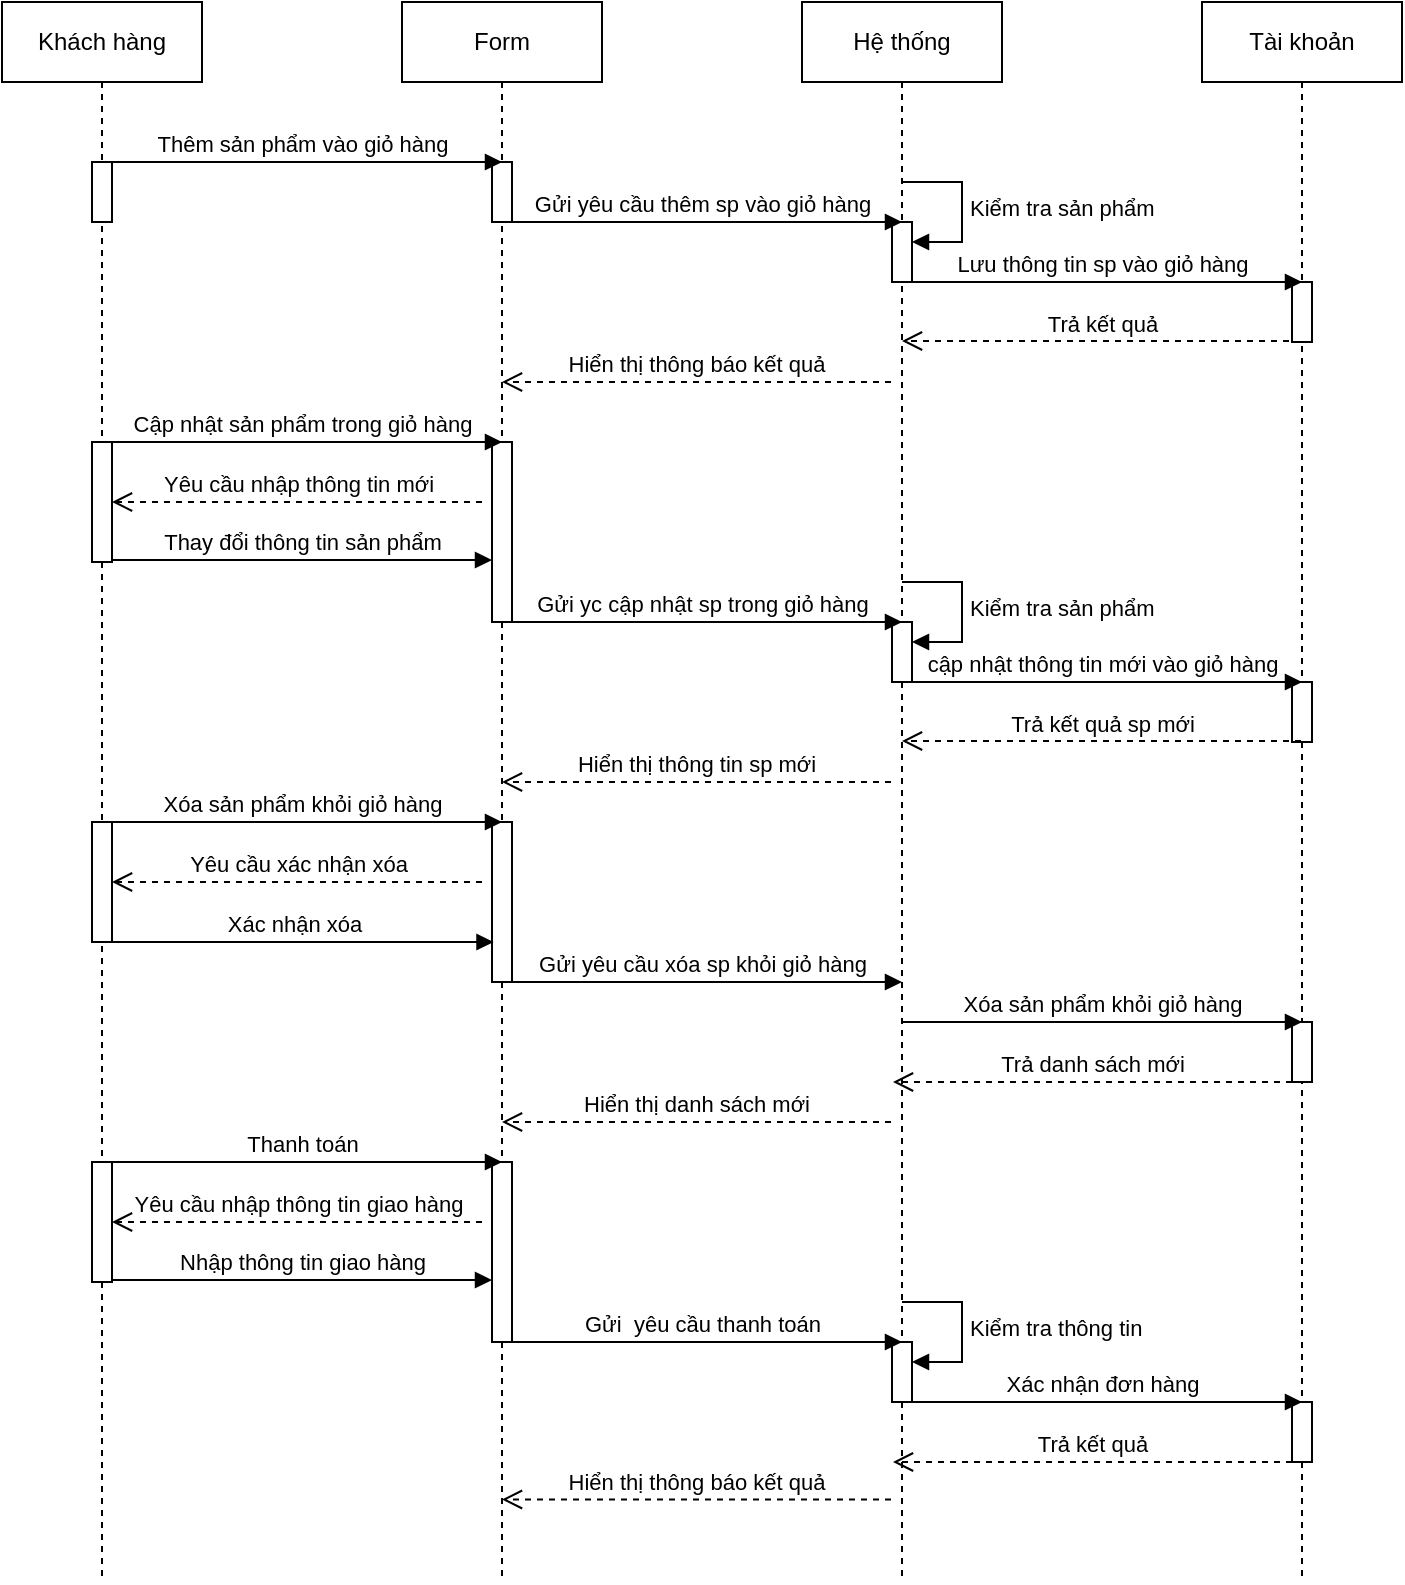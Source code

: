 <mxfile version="22.0.8" type="device">
  <diagram name="Page-1" id="IPyXwgTkMK_uV7kucTJg">
    <mxGraphModel dx="1585" dy="845" grid="1" gridSize="10" guides="1" tooltips="1" connect="1" arrows="1" fold="1" page="1" pageScale="1" pageWidth="850" pageHeight="1100" math="0" shadow="0">
      <root>
        <mxCell id="0" />
        <mxCell id="1" parent="0" />
        <mxCell id="4KdZtvUiBNLbT4sssHzH-1" value="Khách hàng" style="shape=umlLifeline;perimeter=lifelinePerimeter;whiteSpace=wrap;html=1;container=1;dropTarget=0;collapsible=0;recursiveResize=0;outlineConnect=0;portConstraint=eastwest;newEdgeStyle={&quot;curved&quot;:0,&quot;rounded&quot;:0};" vertex="1" parent="1">
          <mxGeometry x="40" y="60" width="100" height="790" as="geometry" />
        </mxCell>
        <mxCell id="4KdZtvUiBNLbT4sssHzH-2" value="" style="html=1;points=[[0,0,0,0,5],[0,1,0,0,-5],[1,0,0,0,5],[1,1,0,0,-5]];perimeter=orthogonalPerimeter;outlineConnect=0;targetShapes=umlLifeline;portConstraint=eastwest;newEdgeStyle={&quot;curved&quot;:0,&quot;rounded&quot;:0};" vertex="1" parent="4KdZtvUiBNLbT4sssHzH-1">
          <mxGeometry x="45" y="80" width="10" height="30" as="geometry" />
        </mxCell>
        <mxCell id="4KdZtvUiBNLbT4sssHzH-33" value="" style="html=1;points=[[0,0,0,0,5],[0,1,0,0,-5],[1,0,0,0,5],[1,1,0,0,-5]];perimeter=orthogonalPerimeter;outlineConnect=0;targetShapes=umlLifeline;portConstraint=eastwest;newEdgeStyle={&quot;curved&quot;:0,&quot;rounded&quot;:0};" vertex="1" parent="4KdZtvUiBNLbT4sssHzH-1">
          <mxGeometry x="45" y="410" width="10" height="60" as="geometry" />
        </mxCell>
        <mxCell id="4KdZtvUiBNLbT4sssHzH-3" value="Form" style="shape=umlLifeline;perimeter=lifelinePerimeter;whiteSpace=wrap;html=1;container=1;dropTarget=0;collapsible=0;recursiveResize=0;outlineConnect=0;portConstraint=eastwest;newEdgeStyle={&quot;curved&quot;:0,&quot;rounded&quot;:0};" vertex="1" parent="1">
          <mxGeometry x="240" y="60" width="100" height="790" as="geometry" />
        </mxCell>
        <mxCell id="4KdZtvUiBNLbT4sssHzH-4" value="" style="html=1;points=[[0,0,0,0,5],[0,1,0,0,-5],[1,0,0,0,5],[1,1,0,0,-5]];perimeter=orthogonalPerimeter;outlineConnect=0;targetShapes=umlLifeline;portConstraint=eastwest;newEdgeStyle={&quot;curved&quot;:0,&quot;rounded&quot;:0};" vertex="1" parent="4KdZtvUiBNLbT4sssHzH-3">
          <mxGeometry x="45" y="80" width="10" height="30" as="geometry" />
        </mxCell>
        <mxCell id="4KdZtvUiBNLbT4sssHzH-23" value="" style="html=1;points=[[0,0,0,0,5],[0,1,0,0,-5],[1,0,0,0,5],[1,1,0,0,-5]];perimeter=orthogonalPerimeter;outlineConnect=0;targetShapes=umlLifeline;portConstraint=eastwest;newEdgeStyle={&quot;curved&quot;:0,&quot;rounded&quot;:0};" vertex="1" parent="4KdZtvUiBNLbT4sssHzH-3">
          <mxGeometry x="45" y="220" width="10" height="90" as="geometry" />
        </mxCell>
        <mxCell id="4KdZtvUiBNLbT4sssHzH-35" value="" style="html=1;points=[[0,0,0,0,5],[0,1,0,0,-5],[1,0,0,0,5],[1,1,0,0,-5]];perimeter=orthogonalPerimeter;outlineConnect=0;targetShapes=umlLifeline;portConstraint=eastwest;newEdgeStyle={&quot;curved&quot;:0,&quot;rounded&quot;:0};" vertex="1" parent="4KdZtvUiBNLbT4sssHzH-3">
          <mxGeometry x="45" y="410" width="10" height="80" as="geometry" />
        </mxCell>
        <mxCell id="4KdZtvUiBNLbT4sssHzH-47" value="" style="html=1;points=[[0,0,0,0,5],[0,1,0,0,-5],[1,0,0,0,5],[1,1,0,0,-5]];perimeter=orthogonalPerimeter;outlineConnect=0;targetShapes=umlLifeline;portConstraint=eastwest;newEdgeStyle={&quot;curved&quot;:0,&quot;rounded&quot;:0};" vertex="1" parent="4KdZtvUiBNLbT4sssHzH-3">
          <mxGeometry x="45" y="580" width="10" height="90" as="geometry" />
        </mxCell>
        <mxCell id="4KdZtvUiBNLbT4sssHzH-6" value="Hệ thống" style="shape=umlLifeline;perimeter=lifelinePerimeter;whiteSpace=wrap;html=1;container=1;dropTarget=0;collapsible=0;recursiveResize=0;outlineConnect=0;portConstraint=eastwest;newEdgeStyle={&quot;curved&quot;:0,&quot;rounded&quot;:0};" vertex="1" parent="1">
          <mxGeometry x="440" y="60" width="100" height="790" as="geometry" />
        </mxCell>
        <mxCell id="4KdZtvUiBNLbT4sssHzH-18" value="" style="html=1;points=[[0,0,0,0,5],[0,1,0,0,-5],[1,0,0,0,5],[1,1,0,0,-5]];perimeter=orthogonalPerimeter;outlineConnect=0;targetShapes=umlLifeline;portConstraint=eastwest;newEdgeStyle={&quot;curved&quot;:0,&quot;rounded&quot;:0};" vertex="1" parent="4KdZtvUiBNLbT4sssHzH-6">
          <mxGeometry x="45" y="110" width="10" height="30" as="geometry" />
        </mxCell>
        <mxCell id="4KdZtvUiBNLbT4sssHzH-19" value="Kiểm tra sản phẩm" style="html=1;align=left;spacingLeft=2;endArrow=block;rounded=0;edgeStyle=orthogonalEdgeStyle;curved=0;rounded=0;" edge="1" target="4KdZtvUiBNLbT4sssHzH-18" parent="4KdZtvUiBNLbT4sssHzH-6">
          <mxGeometry relative="1" as="geometry">
            <mxPoint x="50" y="90" as="sourcePoint" />
            <Array as="points">
              <mxPoint x="80" y="120" />
            </Array>
          </mxGeometry>
        </mxCell>
        <mxCell id="4KdZtvUiBNLbT4sssHzH-27" value="" style="html=1;points=[[0,0,0,0,5],[0,1,0,0,-5],[1,0,0,0,5],[1,1,0,0,-5]];perimeter=orthogonalPerimeter;outlineConnect=0;targetShapes=umlLifeline;portConstraint=eastwest;newEdgeStyle={&quot;curved&quot;:0,&quot;rounded&quot;:0};" vertex="1" parent="4KdZtvUiBNLbT4sssHzH-6">
          <mxGeometry x="45" y="310" width="10" height="30" as="geometry" />
        </mxCell>
        <mxCell id="4KdZtvUiBNLbT4sssHzH-28" value="Kiểm tra sản phẩm" style="html=1;align=left;spacingLeft=2;endArrow=block;rounded=0;edgeStyle=orthogonalEdgeStyle;curved=0;rounded=0;" edge="1" target="4KdZtvUiBNLbT4sssHzH-27" parent="4KdZtvUiBNLbT4sssHzH-6">
          <mxGeometry relative="1" as="geometry">
            <mxPoint x="50" y="290" as="sourcePoint" />
            <Array as="points">
              <mxPoint x="80" y="320" />
            </Array>
          </mxGeometry>
        </mxCell>
        <mxCell id="4KdZtvUiBNLbT4sssHzH-49" value="" style="html=1;points=[[0,0,0,0,5],[0,1,0,0,-5],[1,0,0,0,5],[1,1,0,0,-5]];perimeter=orthogonalPerimeter;outlineConnect=0;targetShapes=umlLifeline;portConstraint=eastwest;newEdgeStyle={&quot;curved&quot;:0,&quot;rounded&quot;:0};" vertex="1" parent="4KdZtvUiBNLbT4sssHzH-6">
          <mxGeometry x="45" y="670" width="10" height="30" as="geometry" />
        </mxCell>
        <mxCell id="4KdZtvUiBNLbT4sssHzH-50" value="Kiểm tra thông tin" style="html=1;align=left;spacingLeft=2;endArrow=block;rounded=0;edgeStyle=orthogonalEdgeStyle;curved=0;rounded=0;" edge="1" target="4KdZtvUiBNLbT4sssHzH-49" parent="4KdZtvUiBNLbT4sssHzH-6">
          <mxGeometry relative="1" as="geometry">
            <mxPoint x="50" y="650" as="sourcePoint" />
            <Array as="points">
              <mxPoint x="80" y="680" />
            </Array>
          </mxGeometry>
        </mxCell>
        <mxCell id="4KdZtvUiBNLbT4sssHzH-8" value="Hiển thị thông báo kết quả" style="html=1;verticalAlign=bottom;endArrow=open;dashed=1;endSize=8;curved=0;rounded=0;" edge="1" parent="1">
          <mxGeometry relative="1" as="geometry">
            <mxPoint x="484.5" y="250" as="sourcePoint" />
            <mxPoint x="290" y="250" as="targetPoint" />
            <Array as="points" />
          </mxGeometry>
        </mxCell>
        <mxCell id="4KdZtvUiBNLbT4sssHzH-10" value="Thêm sản phẩm vào giỏ hàng" style="html=1;verticalAlign=bottom;endArrow=block;curved=0;rounded=0;" edge="1" parent="1">
          <mxGeometry width="80" relative="1" as="geometry">
            <mxPoint x="90" y="140" as="sourcePoint" />
            <mxPoint x="290" y="140" as="targetPoint" />
          </mxGeometry>
        </mxCell>
        <mxCell id="4KdZtvUiBNLbT4sssHzH-12" value="Trả kết quả" style="html=1;verticalAlign=bottom;endArrow=open;dashed=1;endSize=8;curved=0;rounded=0;" edge="1" parent="1">
          <mxGeometry relative="1" as="geometry">
            <mxPoint x="689.5" y="229.5" as="sourcePoint" />
            <mxPoint x="490" y="229.5" as="targetPoint" />
            <Array as="points">
              <mxPoint x="565" y="229.5" />
            </Array>
          </mxGeometry>
        </mxCell>
        <mxCell id="4KdZtvUiBNLbT4sssHzH-13" value="Tài khoản" style="shape=umlLifeline;perimeter=lifelinePerimeter;whiteSpace=wrap;html=1;container=1;dropTarget=0;collapsible=0;recursiveResize=0;outlineConnect=0;portConstraint=eastwest;newEdgeStyle={&quot;curved&quot;:0,&quot;rounded&quot;:0};" vertex="1" parent="1">
          <mxGeometry x="640" y="60" width="100" height="790" as="geometry" />
        </mxCell>
        <mxCell id="4KdZtvUiBNLbT4sssHzH-14" value="" style="html=1;points=[[0,0,0,0,5],[0,1,0,0,-5],[1,0,0,0,5],[1,1,0,0,-5]];perimeter=orthogonalPerimeter;outlineConnect=0;targetShapes=umlLifeline;portConstraint=eastwest;newEdgeStyle={&quot;curved&quot;:0,&quot;rounded&quot;:0};" vertex="1" parent="4KdZtvUiBNLbT4sssHzH-13">
          <mxGeometry x="45" y="140" width="10" height="30" as="geometry" />
        </mxCell>
        <mxCell id="4KdZtvUiBNLbT4sssHzH-29" value="" style="html=1;points=[[0,0,0,0,5],[0,1,0,0,-5],[1,0,0,0,5],[1,1,0,0,-5]];perimeter=orthogonalPerimeter;outlineConnect=0;targetShapes=umlLifeline;portConstraint=eastwest;newEdgeStyle={&quot;curved&quot;:0,&quot;rounded&quot;:0};" vertex="1" parent="4KdZtvUiBNLbT4sssHzH-13">
          <mxGeometry x="45" y="340" width="10" height="30" as="geometry" />
        </mxCell>
        <mxCell id="4KdZtvUiBNLbT4sssHzH-30" value="cập nhật thông tin mới vào giỏ hàng" style="html=1;verticalAlign=bottom;endArrow=block;curved=0;rounded=0;" edge="1" parent="4KdZtvUiBNLbT4sssHzH-13">
          <mxGeometry width="80" relative="1" as="geometry">
            <mxPoint x="-150" y="340" as="sourcePoint" />
            <mxPoint x="50" y="340" as="targetPoint" />
          </mxGeometry>
        </mxCell>
        <mxCell id="4KdZtvUiBNLbT4sssHzH-31" value="Trả kết quả sp mới" style="html=1;verticalAlign=bottom;endArrow=open;dashed=1;endSize=8;curved=0;rounded=0;" edge="1" parent="4KdZtvUiBNLbT4sssHzH-13">
          <mxGeometry relative="1" as="geometry">
            <mxPoint x="49.5" y="369.5" as="sourcePoint" />
            <mxPoint x="-150" y="369.5" as="targetPoint" />
            <Array as="points">
              <mxPoint x="-75" y="369.5" />
            </Array>
          </mxGeometry>
        </mxCell>
        <mxCell id="4KdZtvUiBNLbT4sssHzH-40" value="" style="html=1;points=[[0,0,0,0,5],[0,1,0,0,-5],[1,0,0,0,5],[1,1,0,0,-5]];perimeter=orthogonalPerimeter;outlineConnect=0;targetShapes=umlLifeline;portConstraint=eastwest;newEdgeStyle={&quot;curved&quot;:0,&quot;rounded&quot;:0};" vertex="1" parent="4KdZtvUiBNLbT4sssHzH-13">
          <mxGeometry x="45" y="510" width="10" height="30" as="geometry" />
        </mxCell>
        <mxCell id="4KdZtvUiBNLbT4sssHzH-52" value="" style="html=1;points=[[0,0,0,0,5],[0,1,0,0,-5],[1,0,0,0,5],[1,1,0,0,-5]];perimeter=orthogonalPerimeter;outlineConnect=0;targetShapes=umlLifeline;portConstraint=eastwest;newEdgeStyle={&quot;curved&quot;:0,&quot;rounded&quot;:0};" vertex="1" parent="4KdZtvUiBNLbT4sssHzH-13">
          <mxGeometry x="45" y="700" width="10" height="30" as="geometry" />
        </mxCell>
        <mxCell id="4KdZtvUiBNLbT4sssHzH-17" value="Gửi yêu cầu thêm sp vào giỏ hàng" style="html=1;verticalAlign=bottom;endArrow=block;curved=0;rounded=0;" edge="1" parent="1">
          <mxGeometry width="80" relative="1" as="geometry">
            <mxPoint x="290" y="170" as="sourcePoint" />
            <mxPoint x="490" y="170" as="targetPoint" />
          </mxGeometry>
        </mxCell>
        <mxCell id="4KdZtvUiBNLbT4sssHzH-20" value="Lưu thông tin sp vào giỏ hàng" style="html=1;verticalAlign=bottom;endArrow=block;curved=0;rounded=0;" edge="1" parent="1">
          <mxGeometry width="80" relative="1" as="geometry">
            <mxPoint x="490" y="200" as="sourcePoint" />
            <mxPoint x="690" y="200" as="targetPoint" />
          </mxGeometry>
        </mxCell>
        <mxCell id="4KdZtvUiBNLbT4sssHzH-21" value="" style="html=1;points=[[0,0,0,0,5],[0,1,0,0,-5],[1,0,0,0,5],[1,1,0,0,-5]];perimeter=orthogonalPerimeter;outlineConnect=0;targetShapes=umlLifeline;portConstraint=eastwest;newEdgeStyle={&quot;curved&quot;:0,&quot;rounded&quot;:0};" vertex="1" parent="1">
          <mxGeometry x="85" y="280" width="10" height="60" as="geometry" />
        </mxCell>
        <mxCell id="4KdZtvUiBNLbT4sssHzH-22" value="Cập nhật sản phẩm trong giỏ hàng" style="html=1;verticalAlign=bottom;endArrow=block;curved=0;rounded=0;" edge="1" parent="1">
          <mxGeometry width="80" relative="1" as="geometry">
            <mxPoint x="90" y="280" as="sourcePoint" />
            <mxPoint x="290" y="280" as="targetPoint" />
          </mxGeometry>
        </mxCell>
        <mxCell id="4KdZtvUiBNLbT4sssHzH-24" value="Yêu cầu nhập thông tin mới" style="html=1;verticalAlign=bottom;endArrow=open;dashed=1;endSize=8;curved=0;rounded=0;" edge="1" parent="1">
          <mxGeometry relative="1" as="geometry">
            <mxPoint x="280" y="310" as="sourcePoint" />
            <mxPoint x="95" y="310" as="targetPoint" />
            <Array as="points" />
          </mxGeometry>
        </mxCell>
        <mxCell id="4KdZtvUiBNLbT4sssHzH-25" value="Thay đổi thông tin sản phẩm" style="html=1;verticalAlign=bottom;endArrow=block;curved=0;rounded=0;" edge="1" parent="1" target="4KdZtvUiBNLbT4sssHzH-23">
          <mxGeometry width="80" relative="1" as="geometry">
            <mxPoint x="95" y="339" as="sourcePoint" />
            <mxPoint x="280" y="339" as="targetPoint" />
          </mxGeometry>
        </mxCell>
        <mxCell id="4KdZtvUiBNLbT4sssHzH-26" value="Gửi yc cập nhật sp trong giỏ hàng" style="html=1;verticalAlign=bottom;endArrow=block;curved=0;rounded=0;" edge="1" parent="1">
          <mxGeometry width="80" relative="1" as="geometry">
            <mxPoint x="290" y="370" as="sourcePoint" />
            <mxPoint x="490" y="370" as="targetPoint" />
          </mxGeometry>
        </mxCell>
        <mxCell id="4KdZtvUiBNLbT4sssHzH-32" value="Hiển thị thông tin sp mới" style="html=1;verticalAlign=bottom;endArrow=open;dashed=1;endSize=8;curved=0;rounded=0;" edge="1" parent="1">
          <mxGeometry relative="1" as="geometry">
            <mxPoint x="484.5" y="450" as="sourcePoint" />
            <mxPoint x="290" y="450" as="targetPoint" />
            <Array as="points" />
          </mxGeometry>
        </mxCell>
        <mxCell id="4KdZtvUiBNLbT4sssHzH-34" value="Xóa sản phẩm khỏi giỏ hàng" style="html=1;verticalAlign=bottom;endArrow=block;curved=0;rounded=0;" edge="1" parent="1">
          <mxGeometry width="80" relative="1" as="geometry">
            <mxPoint x="90" y="470" as="sourcePoint" />
            <mxPoint x="290" y="470" as="targetPoint" />
          </mxGeometry>
        </mxCell>
        <mxCell id="4KdZtvUiBNLbT4sssHzH-36" value="Gửi yêu cầu xóa sp khỏi giỏ hàng" style="html=1;verticalAlign=bottom;endArrow=block;curved=0;rounded=0;" edge="1" parent="1">
          <mxGeometry width="80" relative="1" as="geometry">
            <mxPoint x="290" y="550" as="sourcePoint" />
            <mxPoint x="490" y="550" as="targetPoint" />
          </mxGeometry>
        </mxCell>
        <mxCell id="4KdZtvUiBNLbT4sssHzH-37" value="Yêu cầu xác nhận xóa" style="html=1;verticalAlign=bottom;endArrow=open;dashed=1;endSize=8;curved=0;rounded=0;" edge="1" parent="1">
          <mxGeometry relative="1" as="geometry">
            <mxPoint x="280" y="500" as="sourcePoint" />
            <mxPoint x="95" y="500" as="targetPoint" />
            <Array as="points" />
          </mxGeometry>
        </mxCell>
        <mxCell id="4KdZtvUiBNLbT4sssHzH-38" value="Xác nhận xóa" style="html=1;verticalAlign=bottom;endArrow=block;curved=0;rounded=0;" edge="1" parent="1">
          <mxGeometry width="80" relative="1" as="geometry">
            <mxPoint x="85" y="530" as="sourcePoint" />
            <mxPoint x="285.75" y="530" as="targetPoint" />
          </mxGeometry>
        </mxCell>
        <mxCell id="4KdZtvUiBNLbT4sssHzH-39" value="Xóa sản phẩm khỏi giỏ hàng" style="html=1;verticalAlign=bottom;endArrow=block;curved=0;rounded=0;" edge="1" parent="1">
          <mxGeometry width="80" relative="1" as="geometry">
            <mxPoint x="490" y="570" as="sourcePoint" />
            <mxPoint x="690" y="570" as="targetPoint" />
          </mxGeometry>
        </mxCell>
        <mxCell id="4KdZtvUiBNLbT4sssHzH-41" value="Trả danh sách mới" style="html=1;verticalAlign=bottom;endArrow=open;dashed=1;endSize=8;curved=0;rounded=0;" edge="1" parent="1">
          <mxGeometry relative="1" as="geometry">
            <mxPoint x="685" y="600" as="sourcePoint" />
            <mxPoint x="485.5" y="600" as="targetPoint" />
            <Array as="points">
              <mxPoint x="560.5" y="600" />
            </Array>
          </mxGeometry>
        </mxCell>
        <mxCell id="4KdZtvUiBNLbT4sssHzH-42" value="Hiển thị danh sách mới" style="html=1;verticalAlign=bottom;endArrow=open;dashed=1;endSize=8;curved=0;rounded=0;" edge="1" parent="1">
          <mxGeometry relative="1" as="geometry">
            <mxPoint x="484.5" y="620" as="sourcePoint" />
            <mxPoint x="290" y="620" as="targetPoint" />
            <Array as="points" />
          </mxGeometry>
        </mxCell>
        <mxCell id="4KdZtvUiBNLbT4sssHzH-43" value="" style="html=1;points=[[0,0,0,0,5],[0,1,0,0,-5],[1,0,0,0,5],[1,1,0,0,-5]];perimeter=orthogonalPerimeter;outlineConnect=0;targetShapes=umlLifeline;portConstraint=eastwest;newEdgeStyle={&quot;curved&quot;:0,&quot;rounded&quot;:0};" vertex="1" parent="1">
          <mxGeometry x="85" y="640" width="10" height="60" as="geometry" />
        </mxCell>
        <mxCell id="4KdZtvUiBNLbT4sssHzH-44" value="Thanh toán" style="html=1;verticalAlign=bottom;endArrow=block;curved=0;rounded=0;" edge="1" parent="1">
          <mxGeometry width="80" relative="1" as="geometry">
            <mxPoint x="90" y="640" as="sourcePoint" />
            <mxPoint x="290" y="640" as="targetPoint" />
          </mxGeometry>
        </mxCell>
        <mxCell id="4KdZtvUiBNLbT4sssHzH-45" value="Yêu cầu nhập thông tin giao hàng" style="html=1;verticalAlign=bottom;endArrow=open;dashed=1;endSize=8;curved=0;rounded=0;" edge="1" parent="1">
          <mxGeometry relative="1" as="geometry">
            <mxPoint x="280" y="670" as="sourcePoint" />
            <mxPoint x="95" y="670" as="targetPoint" />
            <Array as="points" />
          </mxGeometry>
        </mxCell>
        <mxCell id="4KdZtvUiBNLbT4sssHzH-46" value="Nhập thông tin giao hàng" style="html=1;verticalAlign=bottom;endArrow=block;curved=0;rounded=0;" edge="1" parent="1">
          <mxGeometry width="80" relative="1" as="geometry">
            <mxPoint x="95" y="699" as="sourcePoint" />
            <mxPoint x="285" y="699" as="targetPoint" />
          </mxGeometry>
        </mxCell>
        <mxCell id="4KdZtvUiBNLbT4sssHzH-48" value="Gửi&amp;nbsp; yêu cầu thanh toán" style="html=1;verticalAlign=bottom;endArrow=block;curved=0;rounded=0;" edge="1" parent="1">
          <mxGeometry width="80" relative="1" as="geometry">
            <mxPoint x="290" y="730" as="sourcePoint" />
            <mxPoint x="490" y="730" as="targetPoint" />
          </mxGeometry>
        </mxCell>
        <mxCell id="4KdZtvUiBNLbT4sssHzH-51" value="Xác nhận đơn hàng" style="html=1;verticalAlign=bottom;endArrow=block;curved=0;rounded=0;" edge="1" parent="1">
          <mxGeometry width="80" relative="1" as="geometry">
            <mxPoint x="490" y="760" as="sourcePoint" />
            <mxPoint x="690" y="760" as="targetPoint" />
          </mxGeometry>
        </mxCell>
        <mxCell id="4KdZtvUiBNLbT4sssHzH-53" value="Trả kết quả" style="html=1;verticalAlign=bottom;endArrow=open;dashed=1;endSize=8;curved=0;rounded=0;" edge="1" parent="1">
          <mxGeometry relative="1" as="geometry">
            <mxPoint x="685" y="790" as="sourcePoint" />
            <mxPoint x="485.5" y="790" as="targetPoint" />
            <Array as="points">
              <mxPoint x="560.5" y="790" />
            </Array>
          </mxGeometry>
        </mxCell>
        <mxCell id="4KdZtvUiBNLbT4sssHzH-54" value="Hiển thị thông báo kết quả" style="html=1;verticalAlign=bottom;endArrow=open;dashed=1;endSize=8;curved=0;rounded=0;" edge="1" parent="1">
          <mxGeometry relative="1" as="geometry">
            <mxPoint x="484.5" y="808.75" as="sourcePoint" />
            <mxPoint x="290" y="808.75" as="targetPoint" />
            <Array as="points" />
          </mxGeometry>
        </mxCell>
      </root>
    </mxGraphModel>
  </diagram>
</mxfile>
